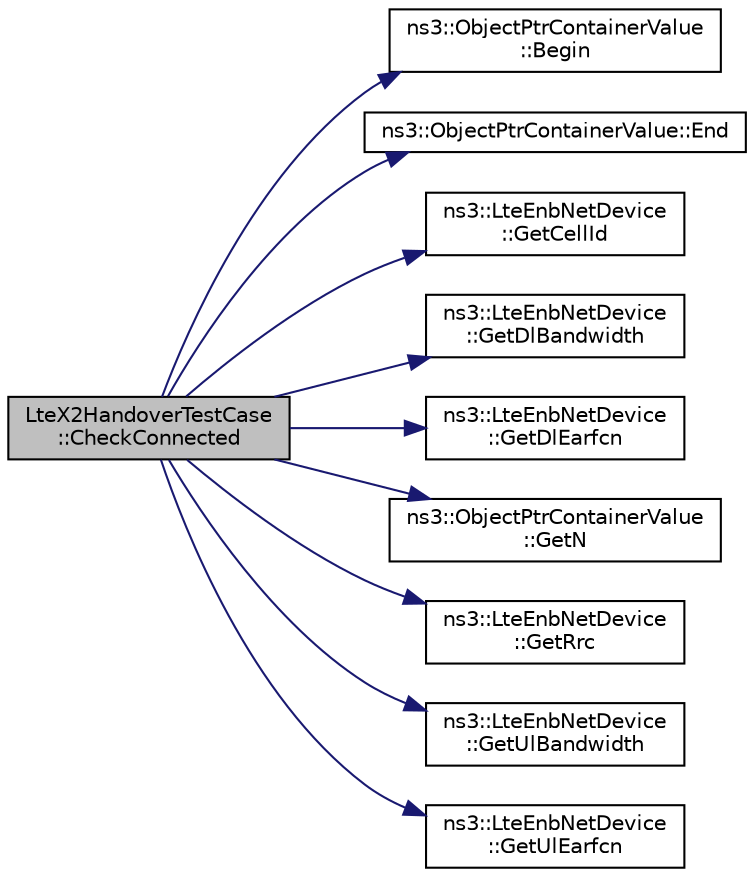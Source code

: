 digraph "LteX2HandoverTestCase::CheckConnected"
{
 // LATEX_PDF_SIZE
  edge [fontname="Helvetica",fontsize="10",labelfontname="Helvetica",labelfontsize="10"];
  node [fontname="Helvetica",fontsize="10",shape=record];
  rankdir="LR";
  Node1 [label="LteX2HandoverTestCase\l::CheckConnected",height=0.2,width=0.4,color="black", fillcolor="grey75", style="filled", fontcolor="black",tooltip="Check connected function."];
  Node1 -> Node2 [color="midnightblue",fontsize="10",style="solid",fontname="Helvetica"];
  Node2 [label="ns3::ObjectPtrContainerValue\l::Begin",height=0.2,width=0.4,color="black", fillcolor="white", style="filled",URL="$classns3_1_1_object_ptr_container_value.html#a7157aeab3639a83454098ed83a6ca355",tooltip="Get an iterator to the first Object."];
  Node1 -> Node3 [color="midnightblue",fontsize="10",style="solid",fontname="Helvetica"];
  Node3 [label="ns3::ObjectPtrContainerValue::End",height=0.2,width=0.4,color="black", fillcolor="white", style="filled",URL="$classns3_1_1_object_ptr_container_value.html#acd3f90d1ff364038d27dff53a286797d",tooltip="Get an iterator to the past-the-end Object."];
  Node1 -> Node4 [color="midnightblue",fontsize="10",style="solid",fontname="Helvetica"];
  Node4 [label="ns3::LteEnbNetDevice\l::GetCellId",height=0.2,width=0.4,color="black", fillcolor="white", style="filled",URL="$classns3_1_1_lte_enb_net_device.html#af8327c717527f8a70838fa95becc2adb",tooltip=" "];
  Node1 -> Node5 [color="midnightblue",fontsize="10",style="solid",fontname="Helvetica"];
  Node5 [label="ns3::LteEnbNetDevice\l::GetDlBandwidth",height=0.2,width=0.4,color="black", fillcolor="white", style="filled",URL="$classns3_1_1_lte_enb_net_device.html#a67c2350cd35cc156ed959202d4ce8881",tooltip=" "];
  Node1 -> Node6 [color="midnightblue",fontsize="10",style="solid",fontname="Helvetica"];
  Node6 [label="ns3::LteEnbNetDevice\l::GetDlEarfcn",height=0.2,width=0.4,color="black", fillcolor="white", style="filled",URL="$classns3_1_1_lte_enb_net_device.html#a7a3b519b838d1f8f6c28ef25f0963433",tooltip=" "];
  Node1 -> Node7 [color="midnightblue",fontsize="10",style="solid",fontname="Helvetica"];
  Node7 [label="ns3::ObjectPtrContainerValue\l::GetN",height=0.2,width=0.4,color="black", fillcolor="white", style="filled",URL="$classns3_1_1_object_ptr_container_value.html#a66a060d1f1f1668074acace40ac61392",tooltip="Get the number of Objects."];
  Node1 -> Node8 [color="midnightblue",fontsize="10",style="solid",fontname="Helvetica"];
  Node8 [label="ns3::LteEnbNetDevice\l::GetRrc",height=0.2,width=0.4,color="black", fillcolor="white", style="filled",URL="$classns3_1_1_lte_enb_net_device.html#a7f13136ed88d218448df94cac4748cdd",tooltip=" "];
  Node1 -> Node9 [color="midnightblue",fontsize="10",style="solid",fontname="Helvetica"];
  Node9 [label="ns3::LteEnbNetDevice\l::GetUlBandwidth",height=0.2,width=0.4,color="black", fillcolor="white", style="filled",URL="$classns3_1_1_lte_enb_net_device.html#a907790c0ef03f0c69626b2bfdc81553f",tooltip=" "];
  Node1 -> Node10 [color="midnightblue",fontsize="10",style="solid",fontname="Helvetica"];
  Node10 [label="ns3::LteEnbNetDevice\l::GetUlEarfcn",height=0.2,width=0.4,color="black", fillcolor="white", style="filled",URL="$classns3_1_1_lte_enb_net_device.html#a6a2b17490d3740d9c18638ac6ee4ed1e",tooltip=" "];
}
